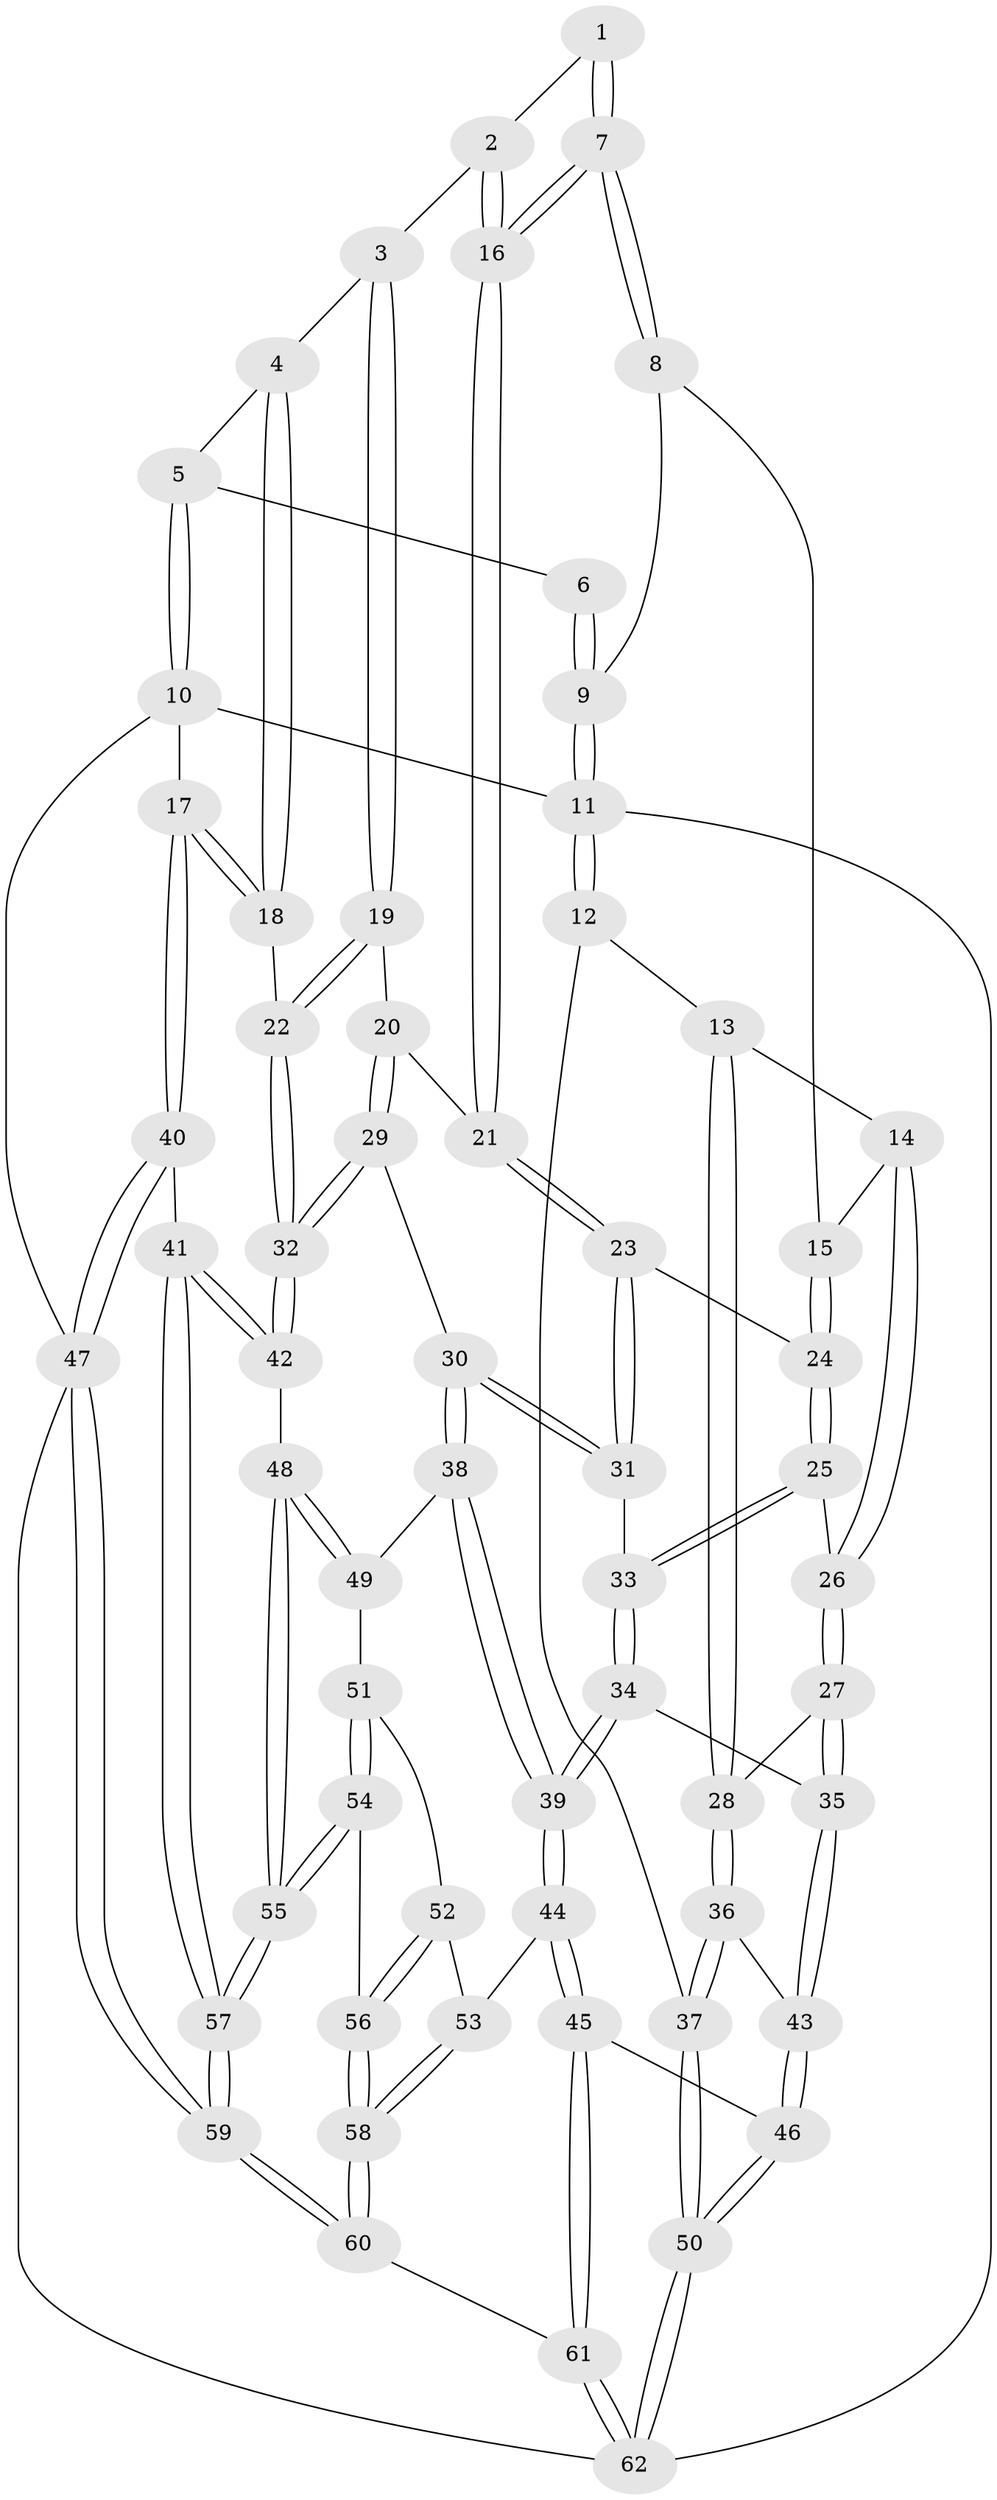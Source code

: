// coarse degree distribution, {3: 0.15789473684210525, 5: 0.3157894736842105, 6: 0.10526315789473684, 4: 0.39473684210526316, 2: 0.02631578947368421}
// Generated by graph-tools (version 1.1) at 2025/42/03/06/25 10:42:33]
// undirected, 62 vertices, 152 edges
graph export_dot {
graph [start="1"]
  node [color=gray90,style=filled];
  1 [pos="+0.5161487008413924+0.09772498588937677"];
  2 [pos="+0.5975872181631675+0.21601674148764627"];
  3 [pos="+0.7153999898047695+0.16493666902407622"];
  4 [pos="+0.7253875251803417+0.13582668828206784"];
  5 [pos="+0.7552821704187345+0"];
  6 [pos="+0.4723211588997101+0"];
  7 [pos="+0.5181317273440749+0.28758338409670503"];
  8 [pos="+0.3362248938589787+0.05554541979910832"];
  9 [pos="+0.36957033277551915+0"];
  10 [pos="+1+0"];
  11 [pos="+0+0"];
  12 [pos="+0+0.18550273873928125"];
  13 [pos="+0.15107158626161554+0.24493986418027686"];
  14 [pos="+0.18875012004453412+0.23838863156906778"];
  15 [pos="+0.2695967498419135+0.18453509482439717"];
  16 [pos="+0.5197439151474295+0.291494661972248"];
  17 [pos="+1+0.2908535346153704"];
  18 [pos="+1+0.3202699361516561"];
  19 [pos="+0.7351973381970697+0.30063148448119875"];
  20 [pos="+0.552529396426192+0.3363441209286141"];
  21 [pos="+0.5160868035459112+0.31292916328594117"];
  22 [pos="+0.8105903276771487+0.40100112092538687"];
  23 [pos="+0.4795861563836607+0.33085894343632394"];
  24 [pos="+0.4029878686051415+0.3241485637988041"];
  25 [pos="+0.34359483530455015+0.39657729853902124"];
  26 [pos="+0.272000901064911+0.4058665917769229"];
  27 [pos="+0.23872852424892224+0.47320494975782823"];
  28 [pos="+0.13783602167716055+0.4938540412822902"];
  29 [pos="+0.6555514546766937+0.5363988019691032"];
  30 [pos="+0.5261507829092071+0.5595441660088052"];
  31 [pos="+0.4580138443776086+0.46875430145606106"];
  32 [pos="+0.7363214968571332+0.5589774759298707"];
  33 [pos="+0.3825426095977599+0.47068831860535343"];
  34 [pos="+0.328235519454663+0.5438643986914131"];
  35 [pos="+0.3085856375229406+0.5400915498963438"];
  36 [pos="+0.07081172883959938+0.5487004806238981"];
  37 [pos="+0+0.6345347232899886"];
  38 [pos="+0.4540933185533536+0.6328200620464124"];
  39 [pos="+0.417978286865873+0.6473696849995395"];
  40 [pos="+1+0.7281196347255368"];
  41 [pos="+0.8288156246884796+0.692122448488768"];
  42 [pos="+0.7416864523678157+0.5705182264055131"];
  43 [pos="+0.2530670218807732+0.6009053504916789"];
  44 [pos="+0.4068160137897558+0.6657309679837776"];
  45 [pos="+0.35942088819710766+0.711213690987968"];
  46 [pos="+0.25600573838128793+0.7242383502926227"];
  47 [pos="+1+1"];
  48 [pos="+0.5687683908673307+0.7244626459419519"];
  49 [pos="+0.47824172225750916+0.656781794486048"];
  50 [pos="+0+0.9595358543865969"];
  51 [pos="+0.5127211271528622+0.7467968318758254"];
  52 [pos="+0.4953350805913055+0.7568964475614478"];
  53 [pos="+0.4401162814151283+0.7141014125777173"];
  54 [pos="+0.530481224924213+0.756347433234557"];
  55 [pos="+0.5698174261902569+0.7716465043773574"];
  56 [pos="+0.4963540422784084+0.767274130924132"];
  57 [pos="+0.6404810299270249+1"];
  58 [pos="+0.4897307454687808+0.8253934701855536"];
  59 [pos="+0.6255443896932407+1"];
  60 [pos="+0.535063206364959+1"];
  61 [pos="+0.4526384031356244+1"];
  62 [pos="+0+1"];
  1 -- 2;
  1 -- 7;
  1 -- 7;
  2 -- 3;
  2 -- 16;
  2 -- 16;
  3 -- 4;
  3 -- 19;
  3 -- 19;
  4 -- 5;
  4 -- 18;
  4 -- 18;
  5 -- 6;
  5 -- 10;
  5 -- 10;
  6 -- 9;
  6 -- 9;
  7 -- 8;
  7 -- 8;
  7 -- 16;
  7 -- 16;
  8 -- 9;
  8 -- 15;
  9 -- 11;
  9 -- 11;
  10 -- 11;
  10 -- 17;
  10 -- 47;
  11 -- 12;
  11 -- 12;
  11 -- 62;
  12 -- 13;
  12 -- 37;
  13 -- 14;
  13 -- 28;
  13 -- 28;
  14 -- 15;
  14 -- 26;
  14 -- 26;
  15 -- 24;
  15 -- 24;
  16 -- 21;
  16 -- 21;
  17 -- 18;
  17 -- 18;
  17 -- 40;
  17 -- 40;
  18 -- 22;
  19 -- 20;
  19 -- 22;
  19 -- 22;
  20 -- 21;
  20 -- 29;
  20 -- 29;
  21 -- 23;
  21 -- 23;
  22 -- 32;
  22 -- 32;
  23 -- 24;
  23 -- 31;
  23 -- 31;
  24 -- 25;
  24 -- 25;
  25 -- 26;
  25 -- 33;
  25 -- 33;
  26 -- 27;
  26 -- 27;
  27 -- 28;
  27 -- 35;
  27 -- 35;
  28 -- 36;
  28 -- 36;
  29 -- 30;
  29 -- 32;
  29 -- 32;
  30 -- 31;
  30 -- 31;
  30 -- 38;
  30 -- 38;
  31 -- 33;
  32 -- 42;
  32 -- 42;
  33 -- 34;
  33 -- 34;
  34 -- 35;
  34 -- 39;
  34 -- 39;
  35 -- 43;
  35 -- 43;
  36 -- 37;
  36 -- 37;
  36 -- 43;
  37 -- 50;
  37 -- 50;
  38 -- 39;
  38 -- 39;
  38 -- 49;
  39 -- 44;
  39 -- 44;
  40 -- 41;
  40 -- 47;
  40 -- 47;
  41 -- 42;
  41 -- 42;
  41 -- 57;
  41 -- 57;
  42 -- 48;
  43 -- 46;
  43 -- 46;
  44 -- 45;
  44 -- 45;
  44 -- 53;
  45 -- 46;
  45 -- 61;
  45 -- 61;
  46 -- 50;
  46 -- 50;
  47 -- 59;
  47 -- 59;
  47 -- 62;
  48 -- 49;
  48 -- 49;
  48 -- 55;
  48 -- 55;
  49 -- 51;
  50 -- 62;
  50 -- 62;
  51 -- 52;
  51 -- 54;
  51 -- 54;
  52 -- 53;
  52 -- 56;
  52 -- 56;
  53 -- 58;
  53 -- 58;
  54 -- 55;
  54 -- 55;
  54 -- 56;
  55 -- 57;
  55 -- 57;
  56 -- 58;
  56 -- 58;
  57 -- 59;
  57 -- 59;
  58 -- 60;
  58 -- 60;
  59 -- 60;
  59 -- 60;
  60 -- 61;
  61 -- 62;
  61 -- 62;
}
